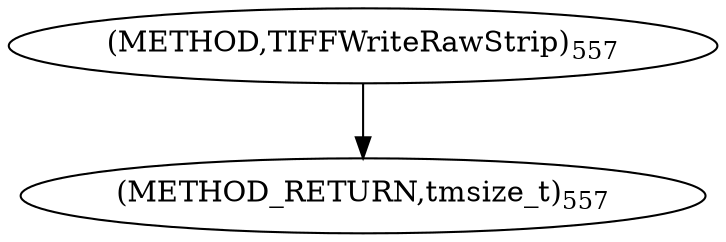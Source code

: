 digraph "TIFFWriteRawStrip" {  
"9175" [label = <(METHOD,TIFFWriteRawStrip)<SUB>557</SUB>> ]
"9180" [label = <(METHOD_RETURN,tmsize_t)<SUB>557</SUB>> ]
  "9175" -> "9180" 
}
